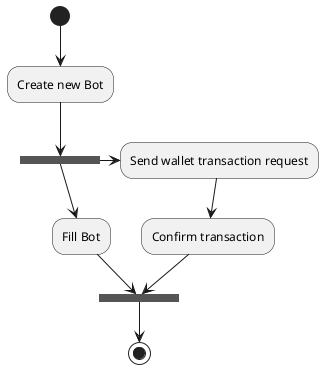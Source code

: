 ```plantuml
@startuml Create Bot
(*) --> "Create new Bot"
--> ===B1===
--> "Fill Bot"
--> ===B2===

===B1=== -right-> "Send wallet transaction request"
-down-> "Confirm transaction"
--> ===B2===

--> (*)
@enduml
```
